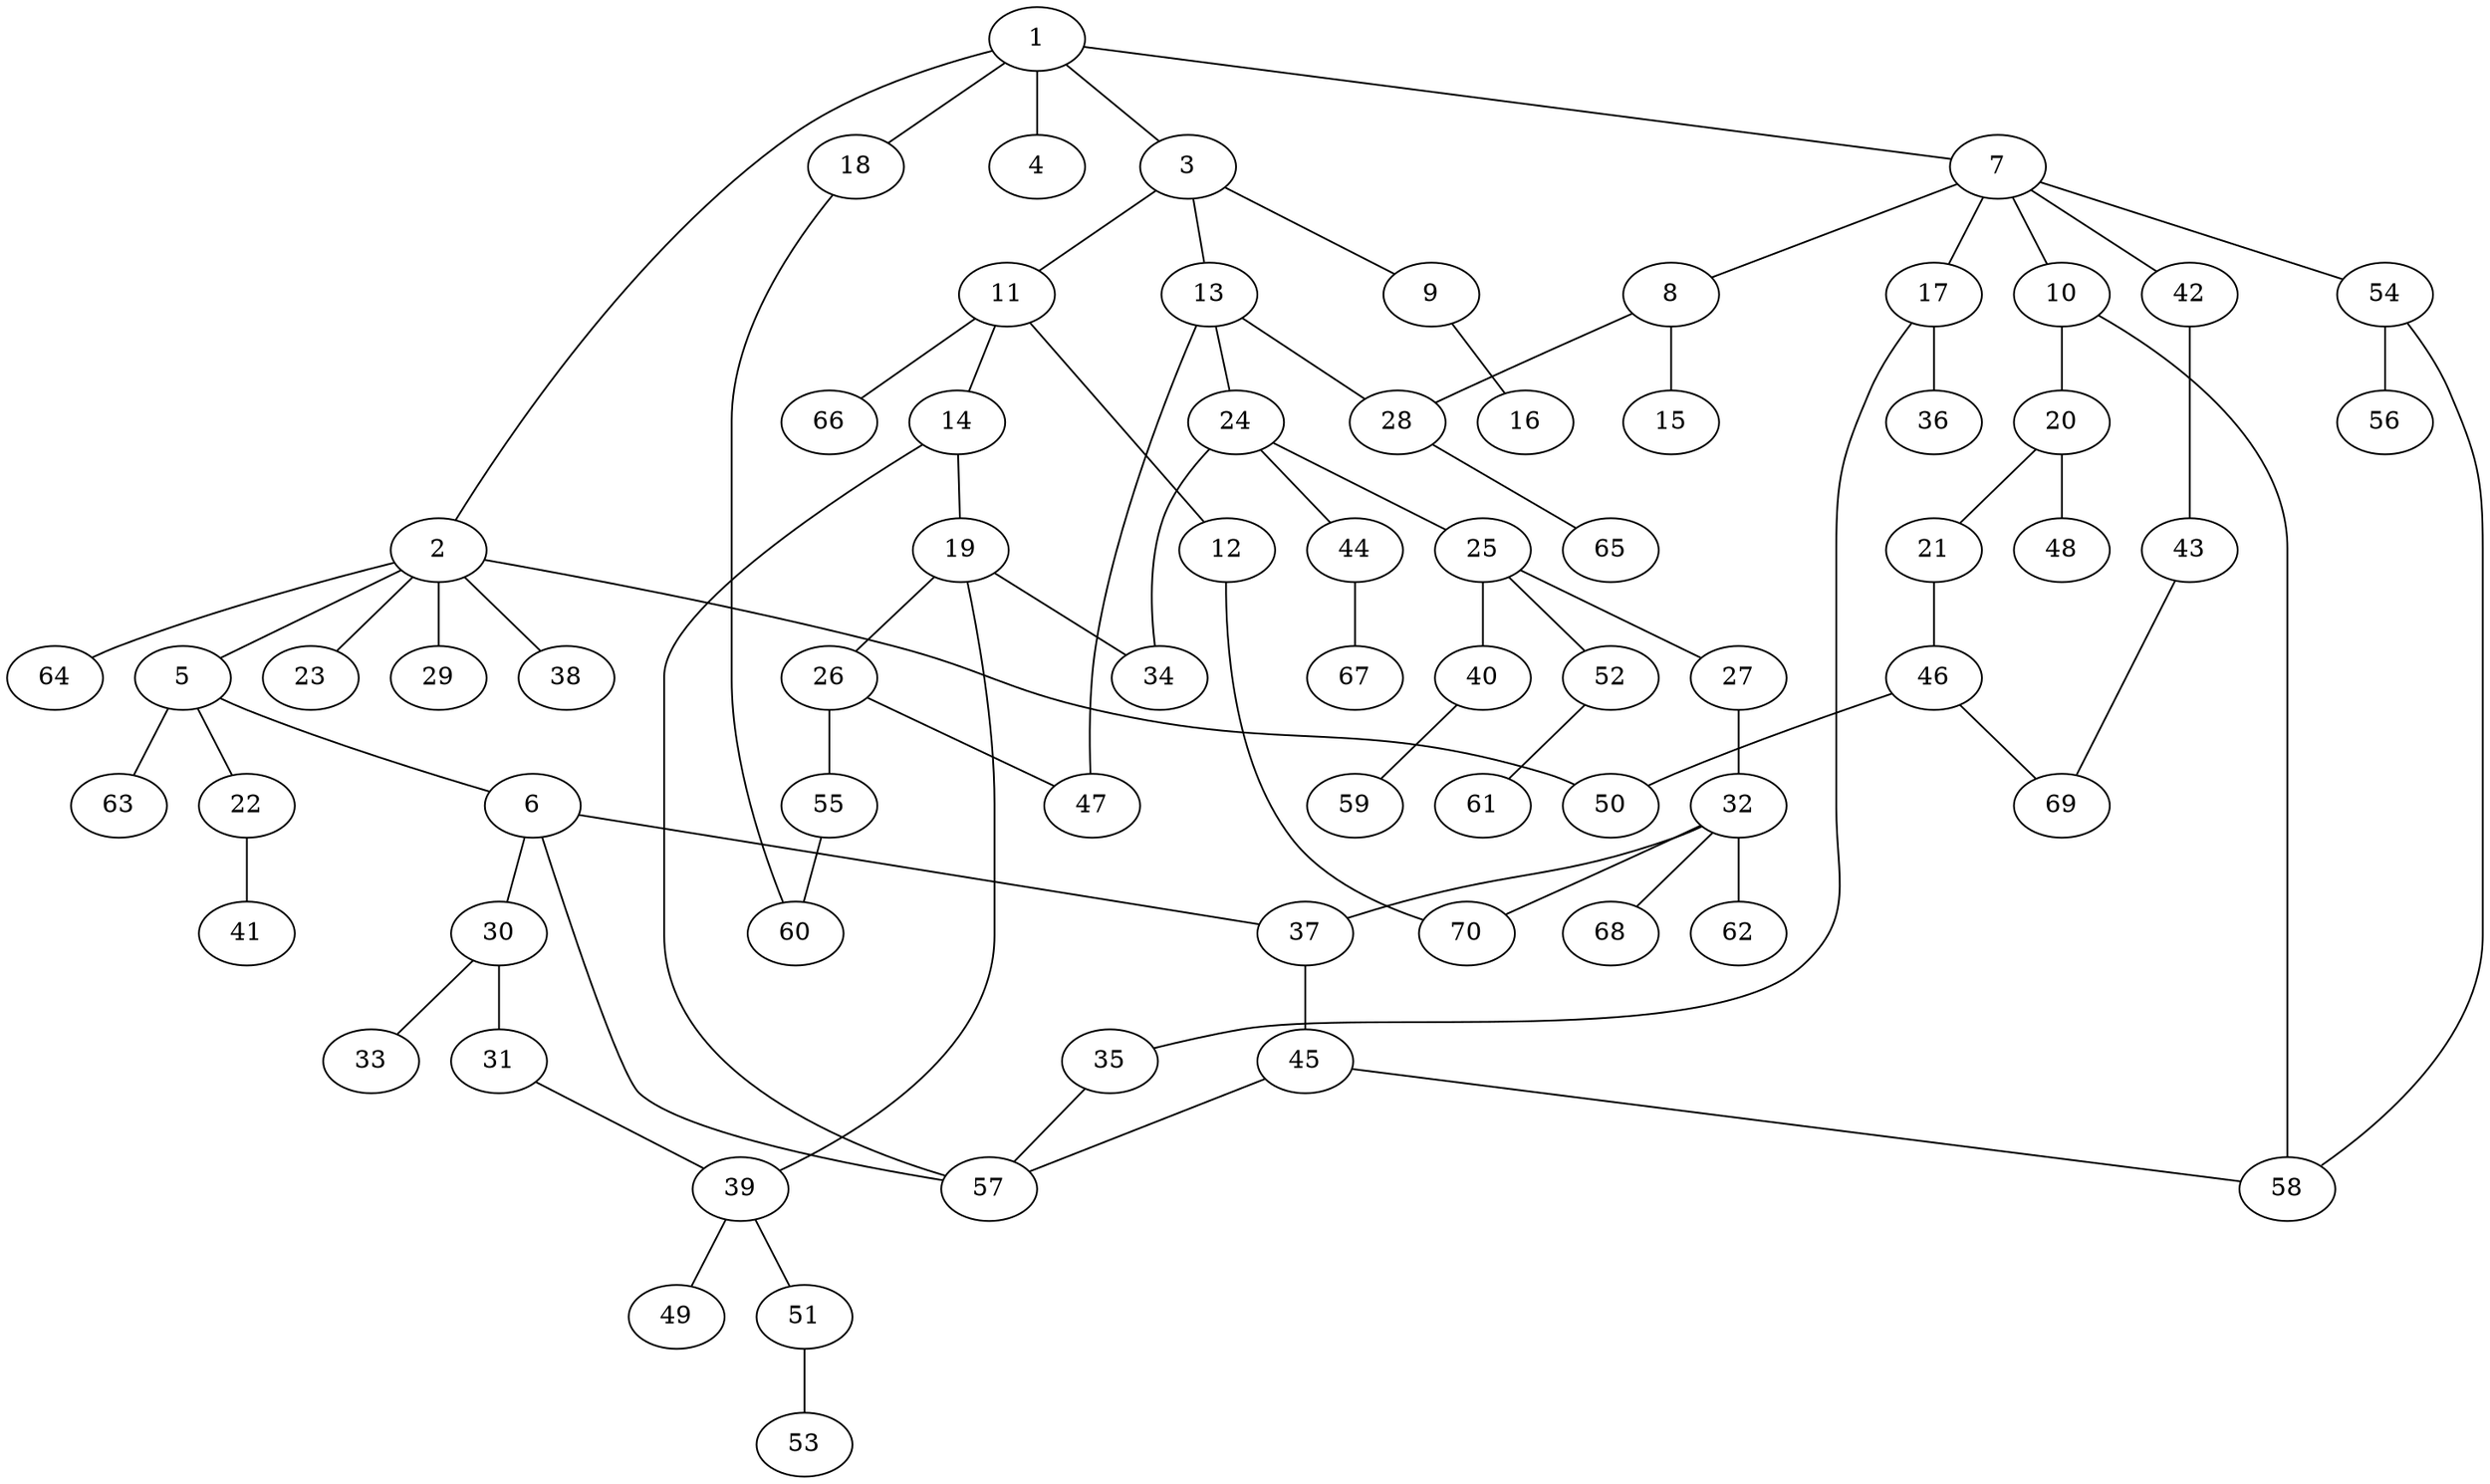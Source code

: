 graph graphname {1--2
1--3
1--4
1--7
1--18
2--5
2--23
2--29
2--38
2--50
2--64
3--9
3--11
3--13
5--6
5--22
5--63
6--30
6--37
6--57
7--8
7--10
7--17
7--42
7--54
8--15
8--28
9--16
10--20
10--58
11--12
11--14
11--66
12--70
13--24
13--28
13--47
14--19
14--57
17--35
17--36
18--60
19--26
19--34
19--39
20--21
20--48
21--46
22--41
24--25
24--34
24--44
25--27
25--40
25--52
26--47
26--55
27--32
28--65
30--31
30--33
31--39
32--37
32--62
32--68
32--70
35--57
37--45
39--49
39--51
40--59
42--43
43--69
44--67
45--57
45--58
46--50
46--69
51--53
52--61
54--56
54--58
55--60
}